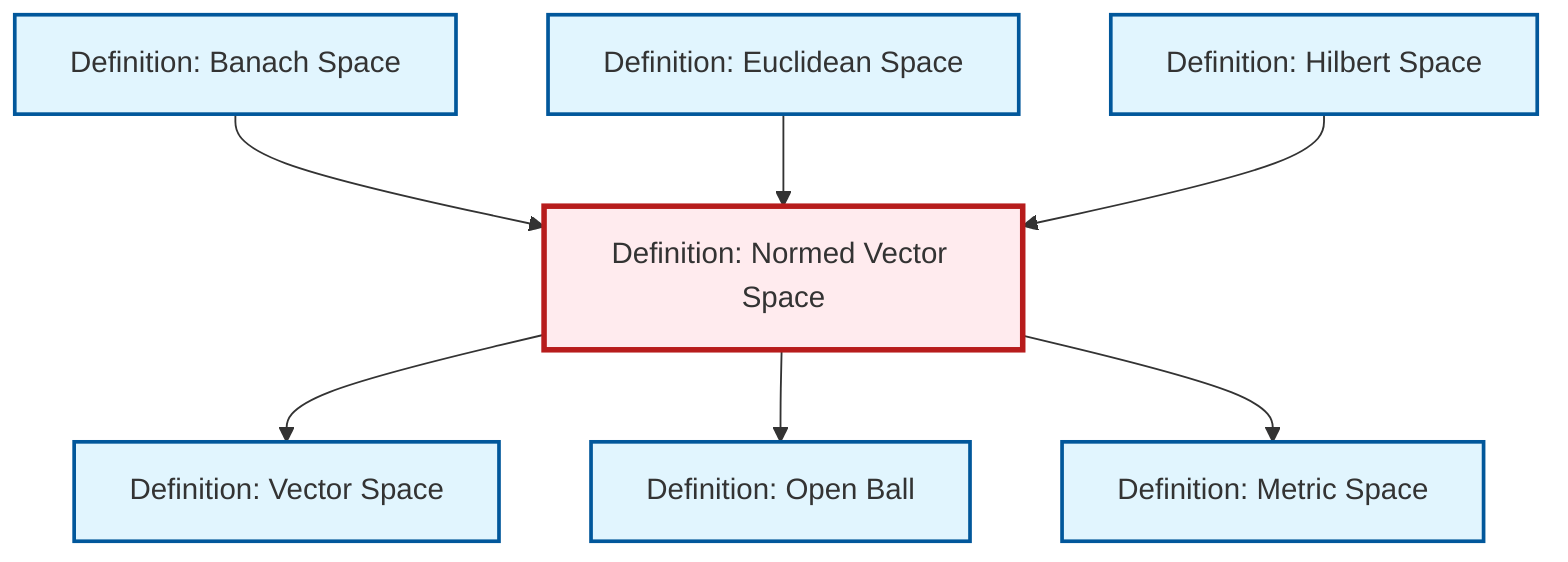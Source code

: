 graph TD
    classDef definition fill:#e1f5fe,stroke:#01579b,stroke-width:2px
    classDef theorem fill:#f3e5f5,stroke:#4a148c,stroke-width:2px
    classDef axiom fill:#fff3e0,stroke:#e65100,stroke-width:2px
    classDef example fill:#e8f5e9,stroke:#1b5e20,stroke-width:2px
    classDef current fill:#ffebee,stroke:#b71c1c,stroke-width:3px
    def-open-ball["Definition: Open Ball"]:::definition
    def-euclidean-space["Definition: Euclidean Space"]:::definition
    def-vector-space["Definition: Vector Space"]:::definition
    def-hilbert-space["Definition: Hilbert Space"]:::definition
    def-metric-space["Definition: Metric Space"]:::definition
    def-banach-space["Definition: Banach Space"]:::definition
    def-normed-vector-space["Definition: Normed Vector Space"]:::definition
    def-normed-vector-space --> def-vector-space
    def-normed-vector-space --> def-open-ball
    def-banach-space --> def-normed-vector-space
    def-euclidean-space --> def-normed-vector-space
    def-normed-vector-space --> def-metric-space
    def-hilbert-space --> def-normed-vector-space
    class def-normed-vector-space current